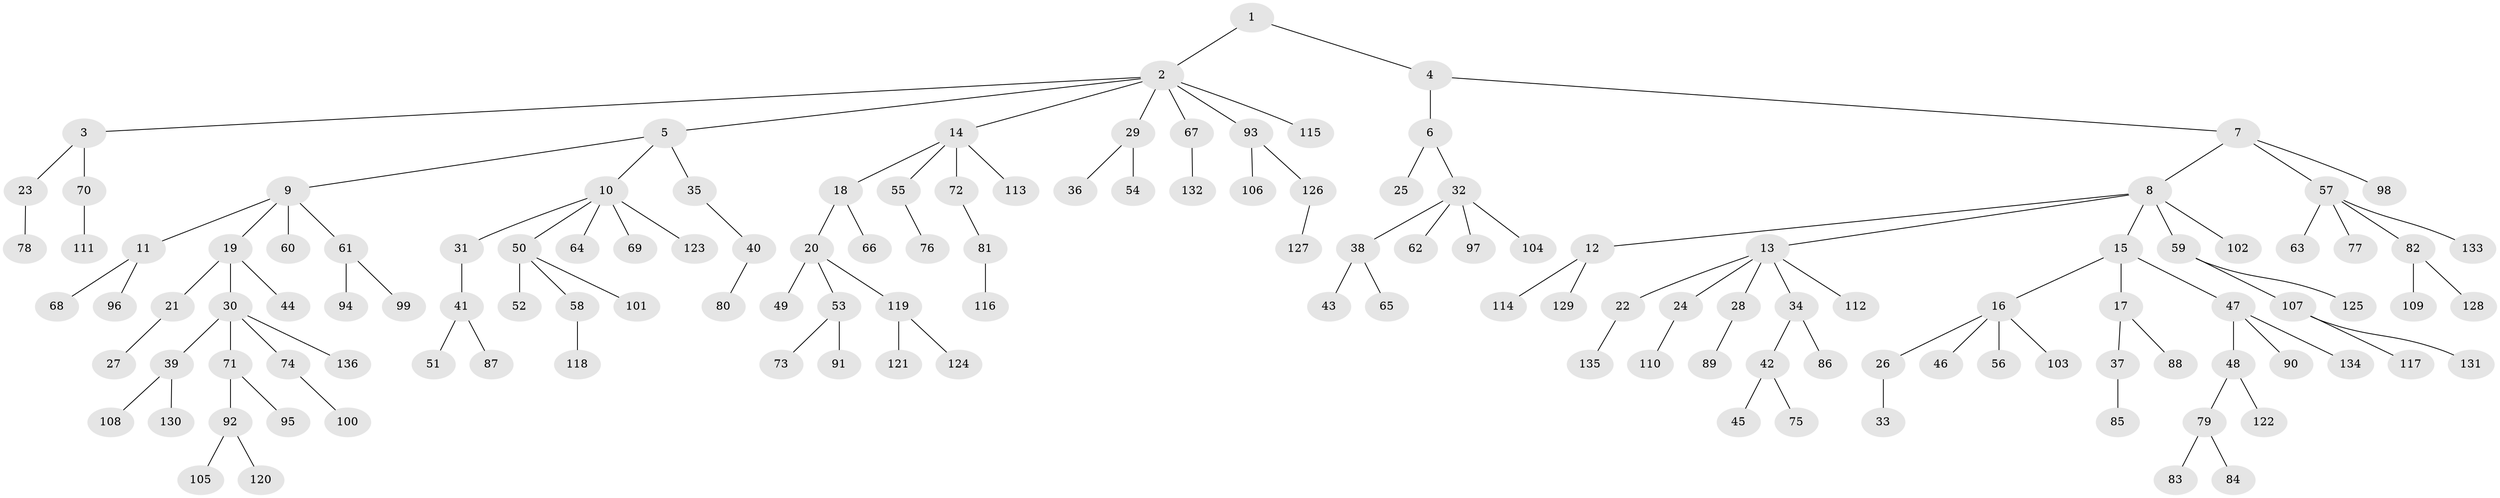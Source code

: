 // coarse degree distribution, {2: 0.14814814814814814, 1: 0.7037037037037037, 4: 0.06172839506172839, 17: 0.012345679012345678, 3: 0.024691358024691357, 16: 0.012345679012345678, 10: 0.012345679012345678, 5: 0.024691358024691357}
// Generated by graph-tools (version 1.1) at 2025/56/03/04/25 21:56:56]
// undirected, 136 vertices, 135 edges
graph export_dot {
graph [start="1"]
  node [color=gray90,style=filled];
  1;
  2;
  3;
  4;
  5;
  6;
  7;
  8;
  9;
  10;
  11;
  12;
  13;
  14;
  15;
  16;
  17;
  18;
  19;
  20;
  21;
  22;
  23;
  24;
  25;
  26;
  27;
  28;
  29;
  30;
  31;
  32;
  33;
  34;
  35;
  36;
  37;
  38;
  39;
  40;
  41;
  42;
  43;
  44;
  45;
  46;
  47;
  48;
  49;
  50;
  51;
  52;
  53;
  54;
  55;
  56;
  57;
  58;
  59;
  60;
  61;
  62;
  63;
  64;
  65;
  66;
  67;
  68;
  69;
  70;
  71;
  72;
  73;
  74;
  75;
  76;
  77;
  78;
  79;
  80;
  81;
  82;
  83;
  84;
  85;
  86;
  87;
  88;
  89;
  90;
  91;
  92;
  93;
  94;
  95;
  96;
  97;
  98;
  99;
  100;
  101;
  102;
  103;
  104;
  105;
  106;
  107;
  108;
  109;
  110;
  111;
  112;
  113;
  114;
  115;
  116;
  117;
  118;
  119;
  120;
  121;
  122;
  123;
  124;
  125;
  126;
  127;
  128;
  129;
  130;
  131;
  132;
  133;
  134;
  135;
  136;
  1 -- 2;
  1 -- 4;
  2 -- 3;
  2 -- 5;
  2 -- 14;
  2 -- 29;
  2 -- 67;
  2 -- 93;
  2 -- 115;
  3 -- 23;
  3 -- 70;
  4 -- 6;
  4 -- 7;
  5 -- 9;
  5 -- 10;
  5 -- 35;
  6 -- 25;
  6 -- 32;
  7 -- 8;
  7 -- 57;
  7 -- 98;
  8 -- 12;
  8 -- 13;
  8 -- 15;
  8 -- 59;
  8 -- 102;
  9 -- 11;
  9 -- 19;
  9 -- 60;
  9 -- 61;
  10 -- 31;
  10 -- 50;
  10 -- 64;
  10 -- 69;
  10 -- 123;
  11 -- 68;
  11 -- 96;
  12 -- 114;
  12 -- 129;
  13 -- 22;
  13 -- 24;
  13 -- 28;
  13 -- 34;
  13 -- 112;
  14 -- 18;
  14 -- 55;
  14 -- 72;
  14 -- 113;
  15 -- 16;
  15 -- 17;
  15 -- 47;
  16 -- 26;
  16 -- 46;
  16 -- 56;
  16 -- 103;
  17 -- 37;
  17 -- 88;
  18 -- 20;
  18 -- 66;
  19 -- 21;
  19 -- 30;
  19 -- 44;
  20 -- 49;
  20 -- 53;
  20 -- 119;
  21 -- 27;
  22 -- 135;
  23 -- 78;
  24 -- 110;
  26 -- 33;
  28 -- 89;
  29 -- 36;
  29 -- 54;
  30 -- 39;
  30 -- 71;
  30 -- 74;
  30 -- 136;
  31 -- 41;
  32 -- 38;
  32 -- 62;
  32 -- 97;
  32 -- 104;
  34 -- 42;
  34 -- 86;
  35 -- 40;
  37 -- 85;
  38 -- 43;
  38 -- 65;
  39 -- 108;
  39 -- 130;
  40 -- 80;
  41 -- 51;
  41 -- 87;
  42 -- 45;
  42 -- 75;
  47 -- 48;
  47 -- 90;
  47 -- 134;
  48 -- 79;
  48 -- 122;
  50 -- 52;
  50 -- 58;
  50 -- 101;
  53 -- 73;
  53 -- 91;
  55 -- 76;
  57 -- 63;
  57 -- 77;
  57 -- 82;
  57 -- 133;
  58 -- 118;
  59 -- 107;
  59 -- 125;
  61 -- 94;
  61 -- 99;
  67 -- 132;
  70 -- 111;
  71 -- 92;
  71 -- 95;
  72 -- 81;
  74 -- 100;
  79 -- 83;
  79 -- 84;
  81 -- 116;
  82 -- 109;
  82 -- 128;
  92 -- 105;
  92 -- 120;
  93 -- 106;
  93 -- 126;
  107 -- 117;
  107 -- 131;
  119 -- 121;
  119 -- 124;
  126 -- 127;
}
